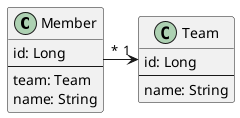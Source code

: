 @startuml

class Member {
  id: Long
  --
  team: Team
  name: String
}

class Team {
  id: Long
  --
  name: String
}

Member "*" -r-> "1" Team

@enduml
